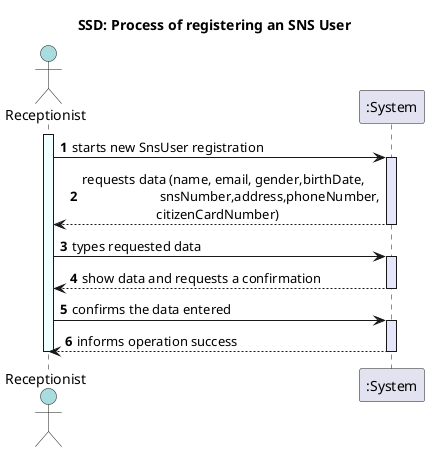 @startuml
autonumber
actor "Receptionist" as Receptionist #A9DCDF


title SSD: Process of registering an SNS User

activate "Receptionist" #F0FFFF
"Receptionist" -> ":System" : starts new SnsUser registration
activate ":System" 	#E6E6FA
":System" --> "Receptionist" : requests data (name, email, gender,birthDate,\n                       snsNumber,address,phoneNumber,\n                      citizenCardNumber)
deactivate ":System"

"Receptionist" -> ":System" : types requested data
activate ":System" #E6E6FA
":System" --> "Receptionist" : show data and requests a confirmation
deactivate ":System"

"Receptionist" -> ":System" : confirms the data entered
activate ":System" #E6E6FA
":System" --> "Receptionist" : informs operation success
deactivate ":System"

deactivate "Receptionist"

'*https://www.w3.org/TR/css-color-4/#hex-notation*'

@enduml

